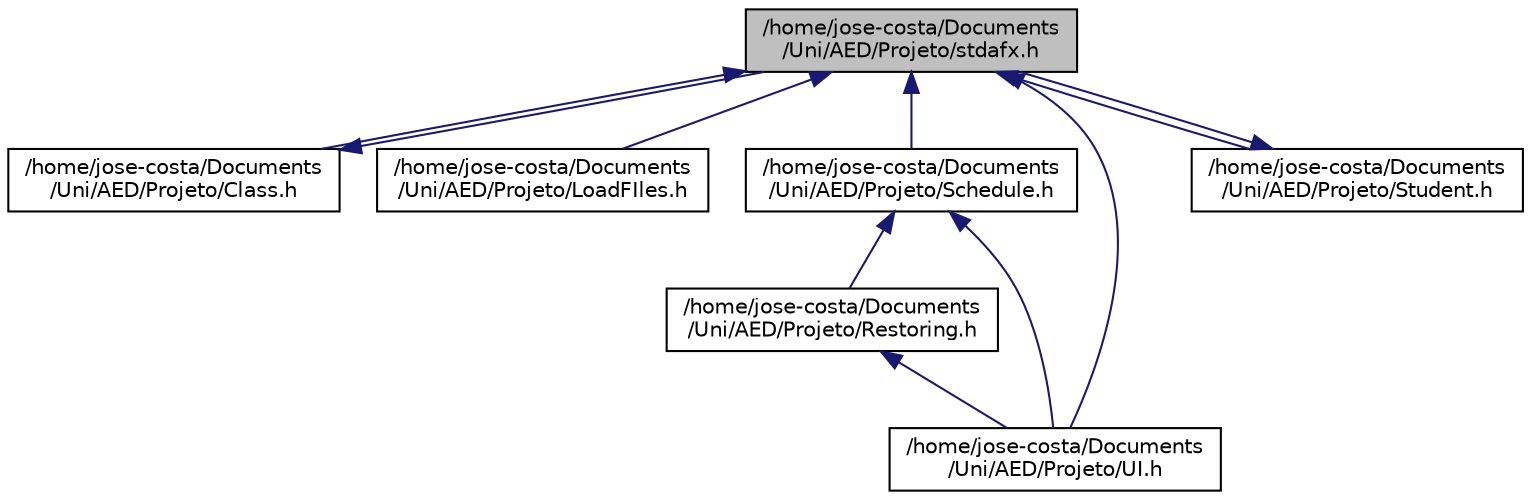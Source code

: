digraph "/home/jose-costa/Documents/Uni/AED/Projeto/stdafx.h"
{
 // LATEX_PDF_SIZE
  edge [fontname="Helvetica",fontsize="10",labelfontname="Helvetica",labelfontsize="10"];
  node [fontname="Helvetica",fontsize="10",shape=record];
  Node1 [label="/home/jose-costa/Documents\l/Uni/AED/Projeto/stdafx.h",height=0.2,width=0.4,color="black", fillcolor="grey75", style="filled", fontcolor="black",tooltip="This file was created by jose-costa on 10/11/23."];
  Node1 -> Node2 [dir="back",color="midnightblue",fontsize="10",style="solid"];
  Node2 [label="/home/jose-costa/Documents\l/Uni/AED/Projeto/Class.h",height=0.2,width=0.4,color="black", fillcolor="white", style="filled",URL="$Class_8h_source.html",tooltip=" "];
  Node2 -> Node1 [dir="back",color="midnightblue",fontsize="10",style="solid"];
  Node1 -> Node3 [dir="back",color="midnightblue",fontsize="10",style="solid"];
  Node3 [label="/home/jose-costa/Documents\l/Uni/AED/Projeto/LoadFIles.h",height=0.2,width=0.4,color="black", fillcolor="white", style="filled",URL="$LoadFIles_8h_source.html",tooltip=" "];
  Node1 -> Node4 [dir="back",color="midnightblue",fontsize="10",style="solid"];
  Node4 [label="/home/jose-costa/Documents\l/Uni/AED/Projeto/Schedule.h",height=0.2,width=0.4,color="black", fillcolor="white", style="filled",URL="$Schedule_8h_source.html",tooltip=" "];
  Node4 -> Node5 [dir="back",color="midnightblue",fontsize="10",style="solid"];
  Node5 [label="/home/jose-costa/Documents\l/Uni/AED/Projeto/Restoring.h",height=0.2,width=0.4,color="black", fillcolor="white", style="filled",URL="$Restoring_8h_source.html",tooltip=" "];
  Node5 -> Node6 [dir="back",color="midnightblue",fontsize="10",style="solid"];
  Node6 [label="/home/jose-costa/Documents\l/Uni/AED/Projeto/UI.h",height=0.2,width=0.4,color="black", fillcolor="white", style="filled",URL="$UI_8h.html",tooltip="Header file for the UI class, the user interface of a scheduling application."];
  Node4 -> Node6 [dir="back",color="midnightblue",fontsize="10",style="solid"];
  Node1 -> Node7 [dir="back",color="midnightblue",fontsize="10",style="solid"];
  Node7 [label="/home/jose-costa/Documents\l/Uni/AED/Projeto/Student.h",height=0.2,width=0.4,color="black", fillcolor="white", style="filled",URL="$Student_8h.html",tooltip="This file contains the declaration of the Student class, along with related utility functions and ope..."];
  Node7 -> Node1 [dir="back",color="midnightblue",fontsize="10",style="solid"];
  Node1 -> Node6 [dir="back",color="midnightblue",fontsize="10",style="solid"];
}
